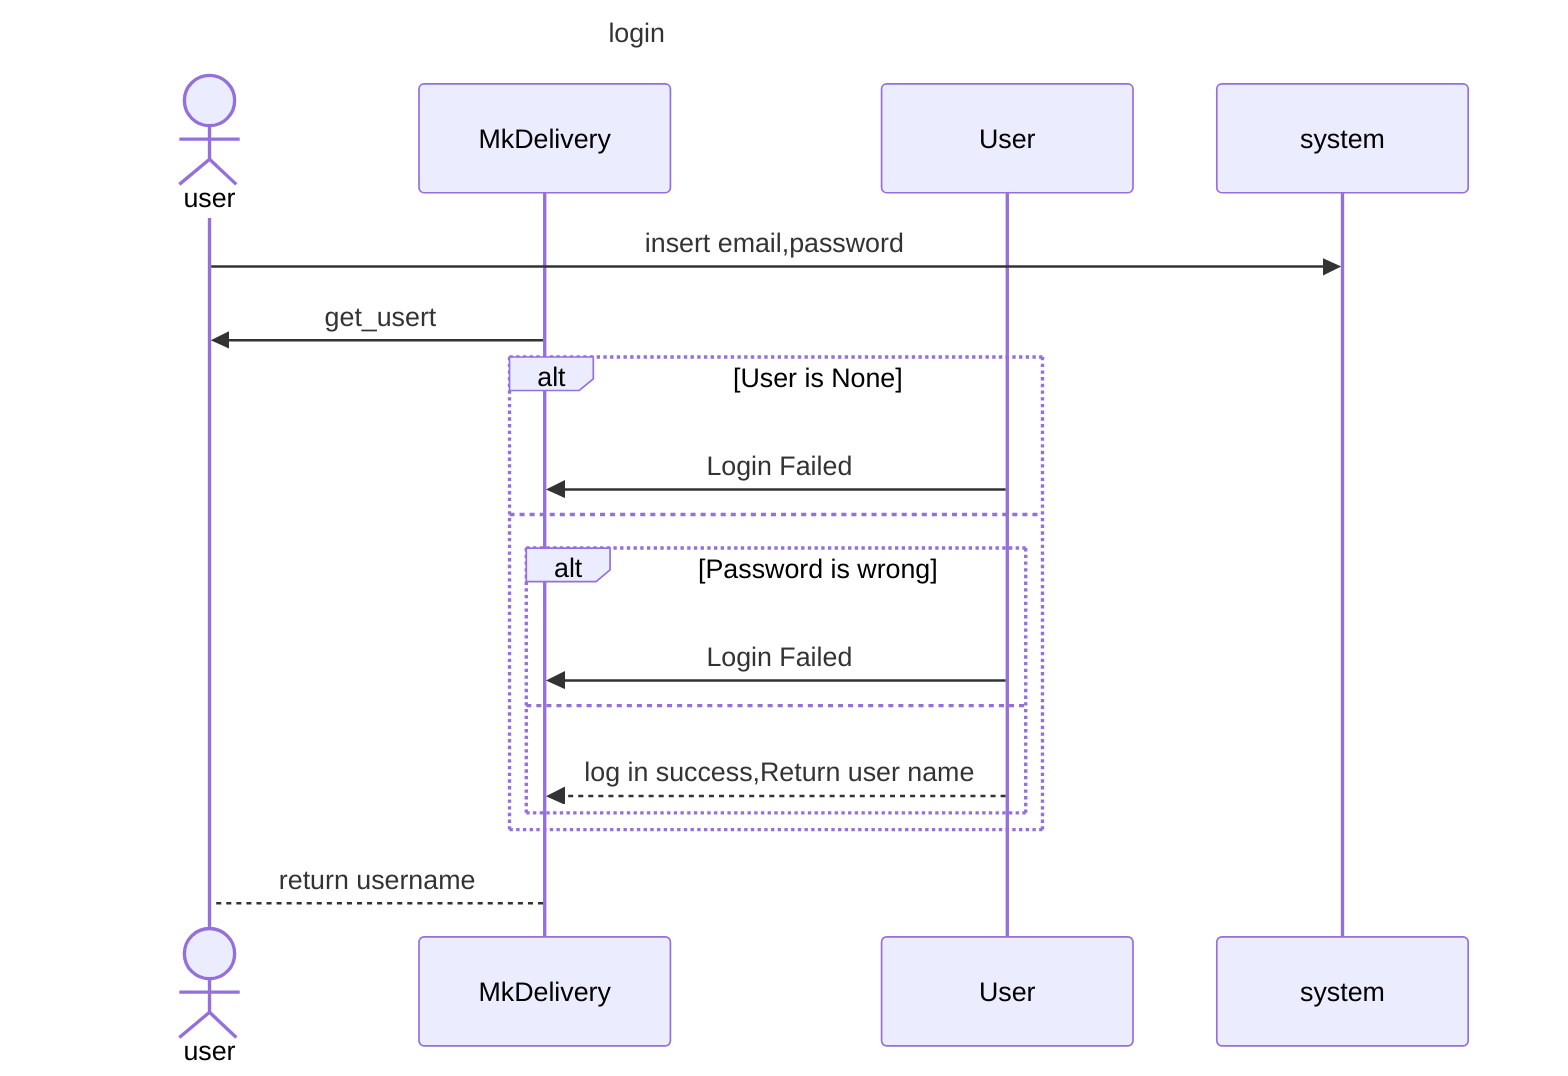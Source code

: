sequenceDiagram
    title login
    actor user
    participant MkDelivery
    participant User
    user ->> system :insert email,password
    MkDelivery ->> user :get_usert
    alt User is None
        User ->> MkDelivery: Login Failed
    else
        alt Password is wrong
            User ->> MkDelivery: Login Failed
        else
            User -->> MkDelivery: log in success,Return user name
        end
    end
    MkDelivery --> user: return username